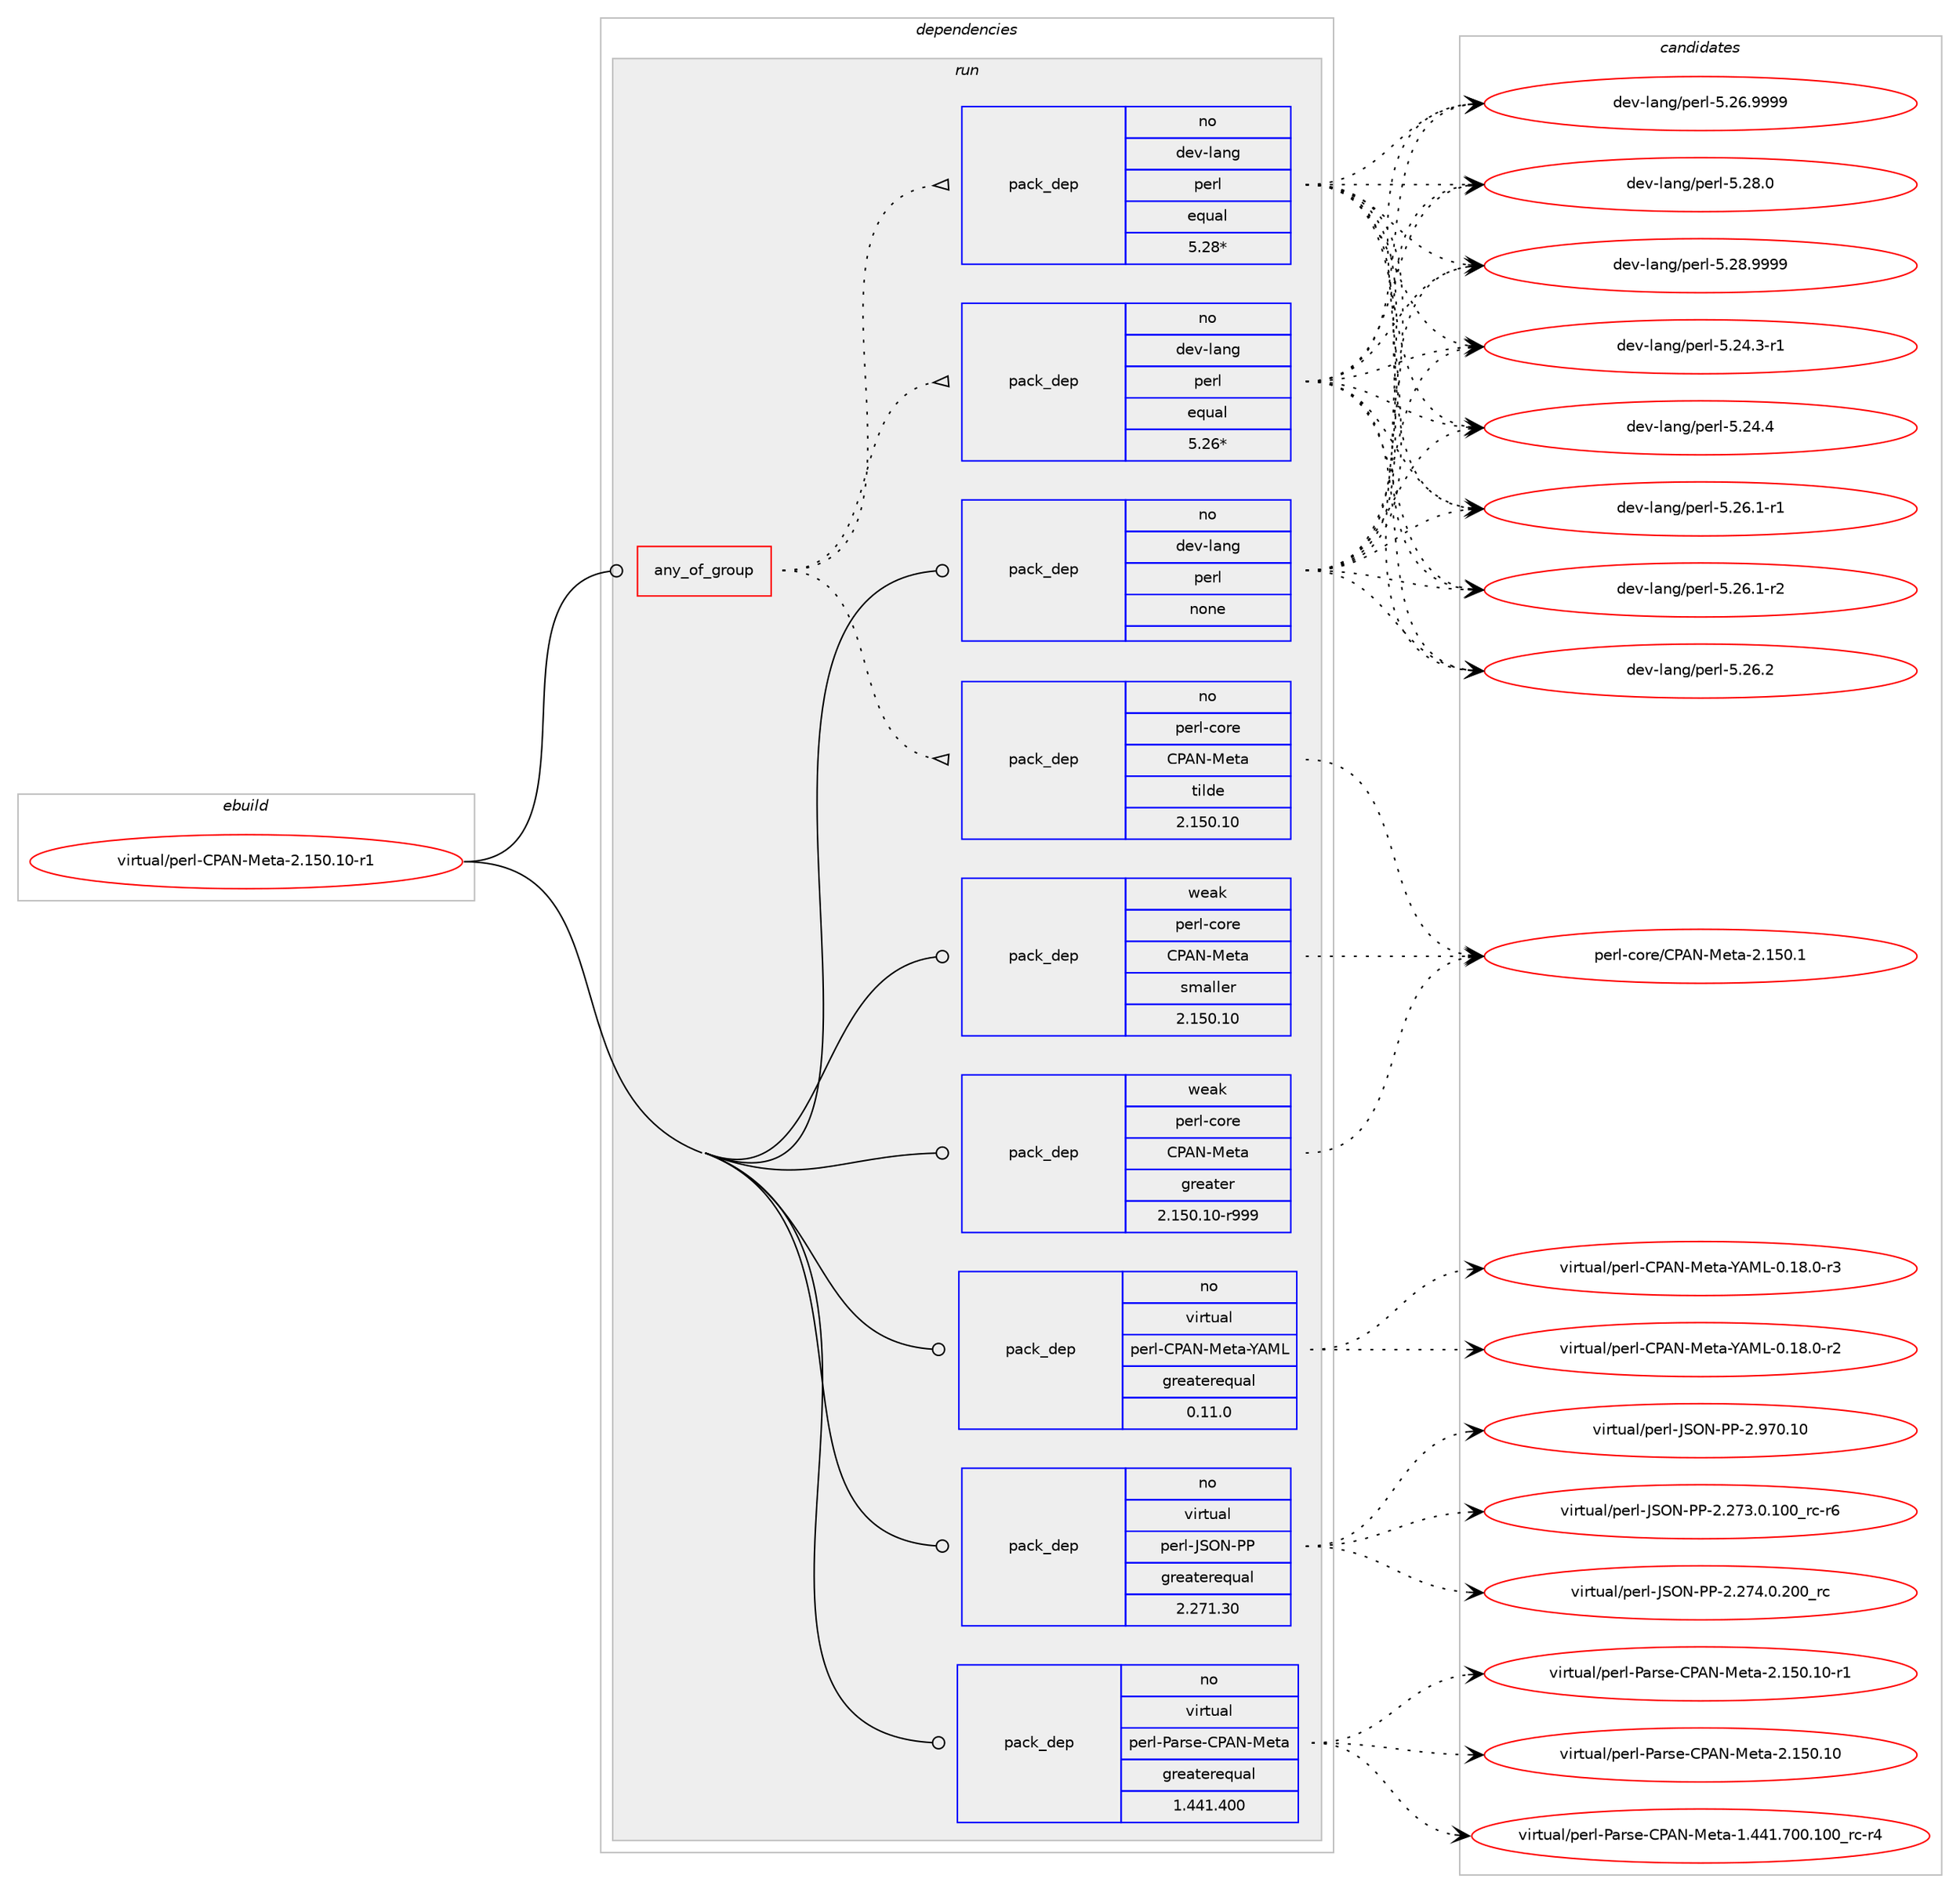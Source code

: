 digraph prolog {

# *************
# Graph options
# *************

newrank=true;
concentrate=true;
compound=true;
graph [rankdir=LR,fontname=Helvetica,fontsize=10,ranksep=1.5];#, ranksep=2.5, nodesep=0.2];
edge  [arrowhead=vee];
node  [fontname=Helvetica,fontsize=10];

# **********
# The ebuild
# **********

subgraph cluster_leftcol {
color=gray;
rank=same;
label=<<i>ebuild</i>>;
id [label="virtual/perl-CPAN-Meta-2.150.10-r1", color=red, width=4, href="../virtual/perl-CPAN-Meta-2.150.10-r1.svg"];
}

# ****************
# The dependencies
# ****************

subgraph cluster_midcol {
color=gray;
label=<<i>dependencies</i>>;
subgraph cluster_compile {
fillcolor="#eeeeee";
style=filled;
label=<<i>compile</i>>;
}
subgraph cluster_compileandrun {
fillcolor="#eeeeee";
style=filled;
label=<<i>compile and run</i>>;
}
subgraph cluster_run {
fillcolor="#eeeeee";
style=filled;
label=<<i>run</i>>;
subgraph any17 {
dependency618 [label=<<TABLE BORDER="0" CELLBORDER="1" CELLSPACING="0" CELLPADDING="4"><TR><TD CELLPADDING="10">any_of_group</TD></TR></TABLE>>, shape=none, color=red];subgraph pack496 {
dependency619 [label=<<TABLE BORDER="0" CELLBORDER="1" CELLSPACING="0" CELLPADDING="4" WIDTH="220"><TR><TD ROWSPAN="6" CELLPADDING="30">pack_dep</TD></TR><TR><TD WIDTH="110">no</TD></TR><TR><TD>dev-lang</TD></TR><TR><TD>perl</TD></TR><TR><TD>equal</TD></TR><TR><TD>5.28*</TD></TR></TABLE>>, shape=none, color=blue];
}
dependency618:e -> dependency619:w [weight=20,style="dotted",arrowhead="oinv"];
subgraph pack497 {
dependency620 [label=<<TABLE BORDER="0" CELLBORDER="1" CELLSPACING="0" CELLPADDING="4" WIDTH="220"><TR><TD ROWSPAN="6" CELLPADDING="30">pack_dep</TD></TR><TR><TD WIDTH="110">no</TD></TR><TR><TD>dev-lang</TD></TR><TR><TD>perl</TD></TR><TR><TD>equal</TD></TR><TR><TD>5.26*</TD></TR></TABLE>>, shape=none, color=blue];
}
dependency618:e -> dependency620:w [weight=20,style="dotted",arrowhead="oinv"];
subgraph pack498 {
dependency621 [label=<<TABLE BORDER="0" CELLBORDER="1" CELLSPACING="0" CELLPADDING="4" WIDTH="220"><TR><TD ROWSPAN="6" CELLPADDING="30">pack_dep</TD></TR><TR><TD WIDTH="110">no</TD></TR><TR><TD>perl-core</TD></TR><TR><TD>CPAN-Meta</TD></TR><TR><TD>tilde</TD></TR><TR><TD>2.150.10</TD></TR></TABLE>>, shape=none, color=blue];
}
dependency618:e -> dependency621:w [weight=20,style="dotted",arrowhead="oinv"];
}
id:e -> dependency618:w [weight=20,style="solid",arrowhead="odot"];
subgraph pack499 {
dependency622 [label=<<TABLE BORDER="0" CELLBORDER="1" CELLSPACING="0" CELLPADDING="4" WIDTH="220"><TR><TD ROWSPAN="6" CELLPADDING="30">pack_dep</TD></TR><TR><TD WIDTH="110">no</TD></TR><TR><TD>dev-lang</TD></TR><TR><TD>perl</TD></TR><TR><TD>none</TD></TR><TR><TD></TD></TR></TABLE>>, shape=none, color=blue];
}
id:e -> dependency622:w [weight=20,style="solid",arrowhead="odot"];
subgraph pack500 {
dependency623 [label=<<TABLE BORDER="0" CELLBORDER="1" CELLSPACING="0" CELLPADDING="4" WIDTH="220"><TR><TD ROWSPAN="6" CELLPADDING="30">pack_dep</TD></TR><TR><TD WIDTH="110">no</TD></TR><TR><TD>virtual</TD></TR><TR><TD>perl-CPAN-Meta-YAML</TD></TR><TR><TD>greaterequal</TD></TR><TR><TD>0.11.0</TD></TR></TABLE>>, shape=none, color=blue];
}
id:e -> dependency623:w [weight=20,style="solid",arrowhead="odot"];
subgraph pack501 {
dependency624 [label=<<TABLE BORDER="0" CELLBORDER="1" CELLSPACING="0" CELLPADDING="4" WIDTH="220"><TR><TD ROWSPAN="6" CELLPADDING="30">pack_dep</TD></TR><TR><TD WIDTH="110">no</TD></TR><TR><TD>virtual</TD></TR><TR><TD>perl-JSON-PP</TD></TR><TR><TD>greaterequal</TD></TR><TR><TD>2.271.30</TD></TR></TABLE>>, shape=none, color=blue];
}
id:e -> dependency624:w [weight=20,style="solid",arrowhead="odot"];
subgraph pack502 {
dependency625 [label=<<TABLE BORDER="0" CELLBORDER="1" CELLSPACING="0" CELLPADDING="4" WIDTH="220"><TR><TD ROWSPAN="6" CELLPADDING="30">pack_dep</TD></TR><TR><TD WIDTH="110">no</TD></TR><TR><TD>virtual</TD></TR><TR><TD>perl-Parse-CPAN-Meta</TD></TR><TR><TD>greaterequal</TD></TR><TR><TD>1.441.400</TD></TR></TABLE>>, shape=none, color=blue];
}
id:e -> dependency625:w [weight=20,style="solid",arrowhead="odot"];
subgraph pack503 {
dependency626 [label=<<TABLE BORDER="0" CELLBORDER="1" CELLSPACING="0" CELLPADDING="4" WIDTH="220"><TR><TD ROWSPAN="6" CELLPADDING="30">pack_dep</TD></TR><TR><TD WIDTH="110">weak</TD></TR><TR><TD>perl-core</TD></TR><TR><TD>CPAN-Meta</TD></TR><TR><TD>greater</TD></TR><TR><TD>2.150.10-r999</TD></TR></TABLE>>, shape=none, color=blue];
}
id:e -> dependency626:w [weight=20,style="solid",arrowhead="odot"];
subgraph pack504 {
dependency627 [label=<<TABLE BORDER="0" CELLBORDER="1" CELLSPACING="0" CELLPADDING="4" WIDTH="220"><TR><TD ROWSPAN="6" CELLPADDING="30">pack_dep</TD></TR><TR><TD WIDTH="110">weak</TD></TR><TR><TD>perl-core</TD></TR><TR><TD>CPAN-Meta</TD></TR><TR><TD>smaller</TD></TR><TR><TD>2.150.10</TD></TR></TABLE>>, shape=none, color=blue];
}
id:e -> dependency627:w [weight=20,style="solid",arrowhead="odot"];
}
}

# **************
# The candidates
# **************

subgraph cluster_choices {
rank=same;
color=gray;
label=<<i>candidates</i>>;

subgraph choice496 {
color=black;
nodesep=1;
choice100101118451089711010347112101114108455346505246514511449 [label="dev-lang/perl-5.24.3-r1", color=red, width=4,href="../dev-lang/perl-5.24.3-r1.svg"];
choice10010111845108971101034711210111410845534650524652 [label="dev-lang/perl-5.24.4", color=red, width=4,href="../dev-lang/perl-5.24.4.svg"];
choice100101118451089711010347112101114108455346505446494511449 [label="dev-lang/perl-5.26.1-r1", color=red, width=4,href="../dev-lang/perl-5.26.1-r1.svg"];
choice100101118451089711010347112101114108455346505446494511450 [label="dev-lang/perl-5.26.1-r2", color=red, width=4,href="../dev-lang/perl-5.26.1-r2.svg"];
choice10010111845108971101034711210111410845534650544650 [label="dev-lang/perl-5.26.2", color=red, width=4,href="../dev-lang/perl-5.26.2.svg"];
choice10010111845108971101034711210111410845534650544657575757 [label="dev-lang/perl-5.26.9999", color=red, width=4,href="../dev-lang/perl-5.26.9999.svg"];
choice10010111845108971101034711210111410845534650564648 [label="dev-lang/perl-5.28.0", color=red, width=4,href="../dev-lang/perl-5.28.0.svg"];
choice10010111845108971101034711210111410845534650564657575757 [label="dev-lang/perl-5.28.9999", color=red, width=4,href="../dev-lang/perl-5.28.9999.svg"];
dependency619:e -> choice100101118451089711010347112101114108455346505246514511449:w [style=dotted,weight="100"];
dependency619:e -> choice10010111845108971101034711210111410845534650524652:w [style=dotted,weight="100"];
dependency619:e -> choice100101118451089711010347112101114108455346505446494511449:w [style=dotted,weight="100"];
dependency619:e -> choice100101118451089711010347112101114108455346505446494511450:w [style=dotted,weight="100"];
dependency619:e -> choice10010111845108971101034711210111410845534650544650:w [style=dotted,weight="100"];
dependency619:e -> choice10010111845108971101034711210111410845534650544657575757:w [style=dotted,weight="100"];
dependency619:e -> choice10010111845108971101034711210111410845534650564648:w [style=dotted,weight="100"];
dependency619:e -> choice10010111845108971101034711210111410845534650564657575757:w [style=dotted,weight="100"];
}
subgraph choice497 {
color=black;
nodesep=1;
choice100101118451089711010347112101114108455346505246514511449 [label="dev-lang/perl-5.24.3-r1", color=red, width=4,href="../dev-lang/perl-5.24.3-r1.svg"];
choice10010111845108971101034711210111410845534650524652 [label="dev-lang/perl-5.24.4", color=red, width=4,href="../dev-lang/perl-5.24.4.svg"];
choice100101118451089711010347112101114108455346505446494511449 [label="dev-lang/perl-5.26.1-r1", color=red, width=4,href="../dev-lang/perl-5.26.1-r1.svg"];
choice100101118451089711010347112101114108455346505446494511450 [label="dev-lang/perl-5.26.1-r2", color=red, width=4,href="../dev-lang/perl-5.26.1-r2.svg"];
choice10010111845108971101034711210111410845534650544650 [label="dev-lang/perl-5.26.2", color=red, width=4,href="../dev-lang/perl-5.26.2.svg"];
choice10010111845108971101034711210111410845534650544657575757 [label="dev-lang/perl-5.26.9999", color=red, width=4,href="../dev-lang/perl-5.26.9999.svg"];
choice10010111845108971101034711210111410845534650564648 [label="dev-lang/perl-5.28.0", color=red, width=4,href="../dev-lang/perl-5.28.0.svg"];
choice10010111845108971101034711210111410845534650564657575757 [label="dev-lang/perl-5.28.9999", color=red, width=4,href="../dev-lang/perl-5.28.9999.svg"];
dependency620:e -> choice100101118451089711010347112101114108455346505246514511449:w [style=dotted,weight="100"];
dependency620:e -> choice10010111845108971101034711210111410845534650524652:w [style=dotted,weight="100"];
dependency620:e -> choice100101118451089711010347112101114108455346505446494511449:w [style=dotted,weight="100"];
dependency620:e -> choice100101118451089711010347112101114108455346505446494511450:w [style=dotted,weight="100"];
dependency620:e -> choice10010111845108971101034711210111410845534650544650:w [style=dotted,weight="100"];
dependency620:e -> choice10010111845108971101034711210111410845534650544657575757:w [style=dotted,weight="100"];
dependency620:e -> choice10010111845108971101034711210111410845534650564648:w [style=dotted,weight="100"];
dependency620:e -> choice10010111845108971101034711210111410845534650564657575757:w [style=dotted,weight="100"];
}
subgraph choice498 {
color=black;
nodesep=1;
choice112101114108459911111410147678065784577101116974550464953484649 [label="perl-core/CPAN-Meta-2.150.1", color=red, width=4,href="../perl-core/CPAN-Meta-2.150.1.svg"];
dependency621:e -> choice112101114108459911111410147678065784577101116974550464953484649:w [style=dotted,weight="100"];
}
subgraph choice499 {
color=black;
nodesep=1;
choice100101118451089711010347112101114108455346505246514511449 [label="dev-lang/perl-5.24.3-r1", color=red, width=4,href="../dev-lang/perl-5.24.3-r1.svg"];
choice10010111845108971101034711210111410845534650524652 [label="dev-lang/perl-5.24.4", color=red, width=4,href="../dev-lang/perl-5.24.4.svg"];
choice100101118451089711010347112101114108455346505446494511449 [label="dev-lang/perl-5.26.1-r1", color=red, width=4,href="../dev-lang/perl-5.26.1-r1.svg"];
choice100101118451089711010347112101114108455346505446494511450 [label="dev-lang/perl-5.26.1-r2", color=red, width=4,href="../dev-lang/perl-5.26.1-r2.svg"];
choice10010111845108971101034711210111410845534650544650 [label="dev-lang/perl-5.26.2", color=red, width=4,href="../dev-lang/perl-5.26.2.svg"];
choice10010111845108971101034711210111410845534650544657575757 [label="dev-lang/perl-5.26.9999", color=red, width=4,href="../dev-lang/perl-5.26.9999.svg"];
choice10010111845108971101034711210111410845534650564648 [label="dev-lang/perl-5.28.0", color=red, width=4,href="../dev-lang/perl-5.28.0.svg"];
choice10010111845108971101034711210111410845534650564657575757 [label="dev-lang/perl-5.28.9999", color=red, width=4,href="../dev-lang/perl-5.28.9999.svg"];
dependency622:e -> choice100101118451089711010347112101114108455346505246514511449:w [style=dotted,weight="100"];
dependency622:e -> choice10010111845108971101034711210111410845534650524652:w [style=dotted,weight="100"];
dependency622:e -> choice100101118451089711010347112101114108455346505446494511449:w [style=dotted,weight="100"];
dependency622:e -> choice100101118451089711010347112101114108455346505446494511450:w [style=dotted,weight="100"];
dependency622:e -> choice10010111845108971101034711210111410845534650544650:w [style=dotted,weight="100"];
dependency622:e -> choice10010111845108971101034711210111410845534650544657575757:w [style=dotted,weight="100"];
dependency622:e -> choice10010111845108971101034711210111410845534650564648:w [style=dotted,weight="100"];
dependency622:e -> choice10010111845108971101034711210111410845534650564657575757:w [style=dotted,weight="100"];
}
subgraph choice500 {
color=black;
nodesep=1;
choice118105114116117971084711210111410845678065784577101116974589657776454846495646484511450 [label="virtual/perl-CPAN-Meta-YAML-0.18.0-r2", color=red, width=4,href="../virtual/perl-CPAN-Meta-YAML-0.18.0-r2.svg"];
choice118105114116117971084711210111410845678065784577101116974589657776454846495646484511451 [label="virtual/perl-CPAN-Meta-YAML-0.18.0-r3", color=red, width=4,href="../virtual/perl-CPAN-Meta-YAML-0.18.0-r3.svg"];
dependency623:e -> choice118105114116117971084711210111410845678065784577101116974589657776454846495646484511450:w [style=dotted,weight="100"];
dependency623:e -> choice118105114116117971084711210111410845678065784577101116974589657776454846495646484511451:w [style=dotted,weight="100"];
}
subgraph choice501 {
color=black;
nodesep=1;
choice1181051141161179710847112101114108457483797845808045504650555146484649484895114994511454 [label="virtual/perl-JSON-PP-2.273.0.100_rc-r6", color=red, width=4,href="../virtual/perl-JSON-PP-2.273.0.100_rc-r6.svg"];
choice118105114116117971084711210111410845748379784580804550465055524648465048489511499 [label="virtual/perl-JSON-PP-2.274.0.200_rc", color=red, width=4,href="../virtual/perl-JSON-PP-2.274.0.200_rc.svg"];
choice11810511411611797108471121011141084574837978458080455046575548464948 [label="virtual/perl-JSON-PP-2.970.10", color=red, width=4,href="../virtual/perl-JSON-PP-2.970.10.svg"];
dependency624:e -> choice1181051141161179710847112101114108457483797845808045504650555146484649484895114994511454:w [style=dotted,weight="100"];
dependency624:e -> choice118105114116117971084711210111410845748379784580804550465055524648465048489511499:w [style=dotted,weight="100"];
dependency624:e -> choice11810511411611797108471121011141084574837978458080455046575548464948:w [style=dotted,weight="100"];
}
subgraph choice502 {
color=black;
nodesep=1;
choice11810511411611797108471121011141084580971141151014567806578457710111697455046495348464948 [label="virtual/perl-Parse-CPAN-Meta-2.150.10", color=red, width=4,href="../virtual/perl-Parse-CPAN-Meta-2.150.10.svg"];
choice11810511411611797108471121011141084580971141151014567806578457710111697454946525249465548484649484895114994511452 [label="virtual/perl-Parse-CPAN-Meta-1.441.700.100_rc-r4", color=red, width=4,href="../virtual/perl-Parse-CPAN-Meta-1.441.700.100_rc-r4.svg"];
choice118105114116117971084711210111410845809711411510145678065784577101116974550464953484649484511449 [label="virtual/perl-Parse-CPAN-Meta-2.150.10-r1", color=red, width=4,href="../virtual/perl-Parse-CPAN-Meta-2.150.10-r1.svg"];
dependency625:e -> choice11810511411611797108471121011141084580971141151014567806578457710111697455046495348464948:w [style=dotted,weight="100"];
dependency625:e -> choice11810511411611797108471121011141084580971141151014567806578457710111697454946525249465548484649484895114994511452:w [style=dotted,weight="100"];
dependency625:e -> choice118105114116117971084711210111410845809711411510145678065784577101116974550464953484649484511449:w [style=dotted,weight="100"];
}
subgraph choice503 {
color=black;
nodesep=1;
choice112101114108459911111410147678065784577101116974550464953484649 [label="perl-core/CPAN-Meta-2.150.1", color=red, width=4,href="../perl-core/CPAN-Meta-2.150.1.svg"];
dependency626:e -> choice112101114108459911111410147678065784577101116974550464953484649:w [style=dotted,weight="100"];
}
subgraph choice504 {
color=black;
nodesep=1;
choice112101114108459911111410147678065784577101116974550464953484649 [label="perl-core/CPAN-Meta-2.150.1", color=red, width=4,href="../perl-core/CPAN-Meta-2.150.1.svg"];
dependency627:e -> choice112101114108459911111410147678065784577101116974550464953484649:w [style=dotted,weight="100"];
}
}

}
